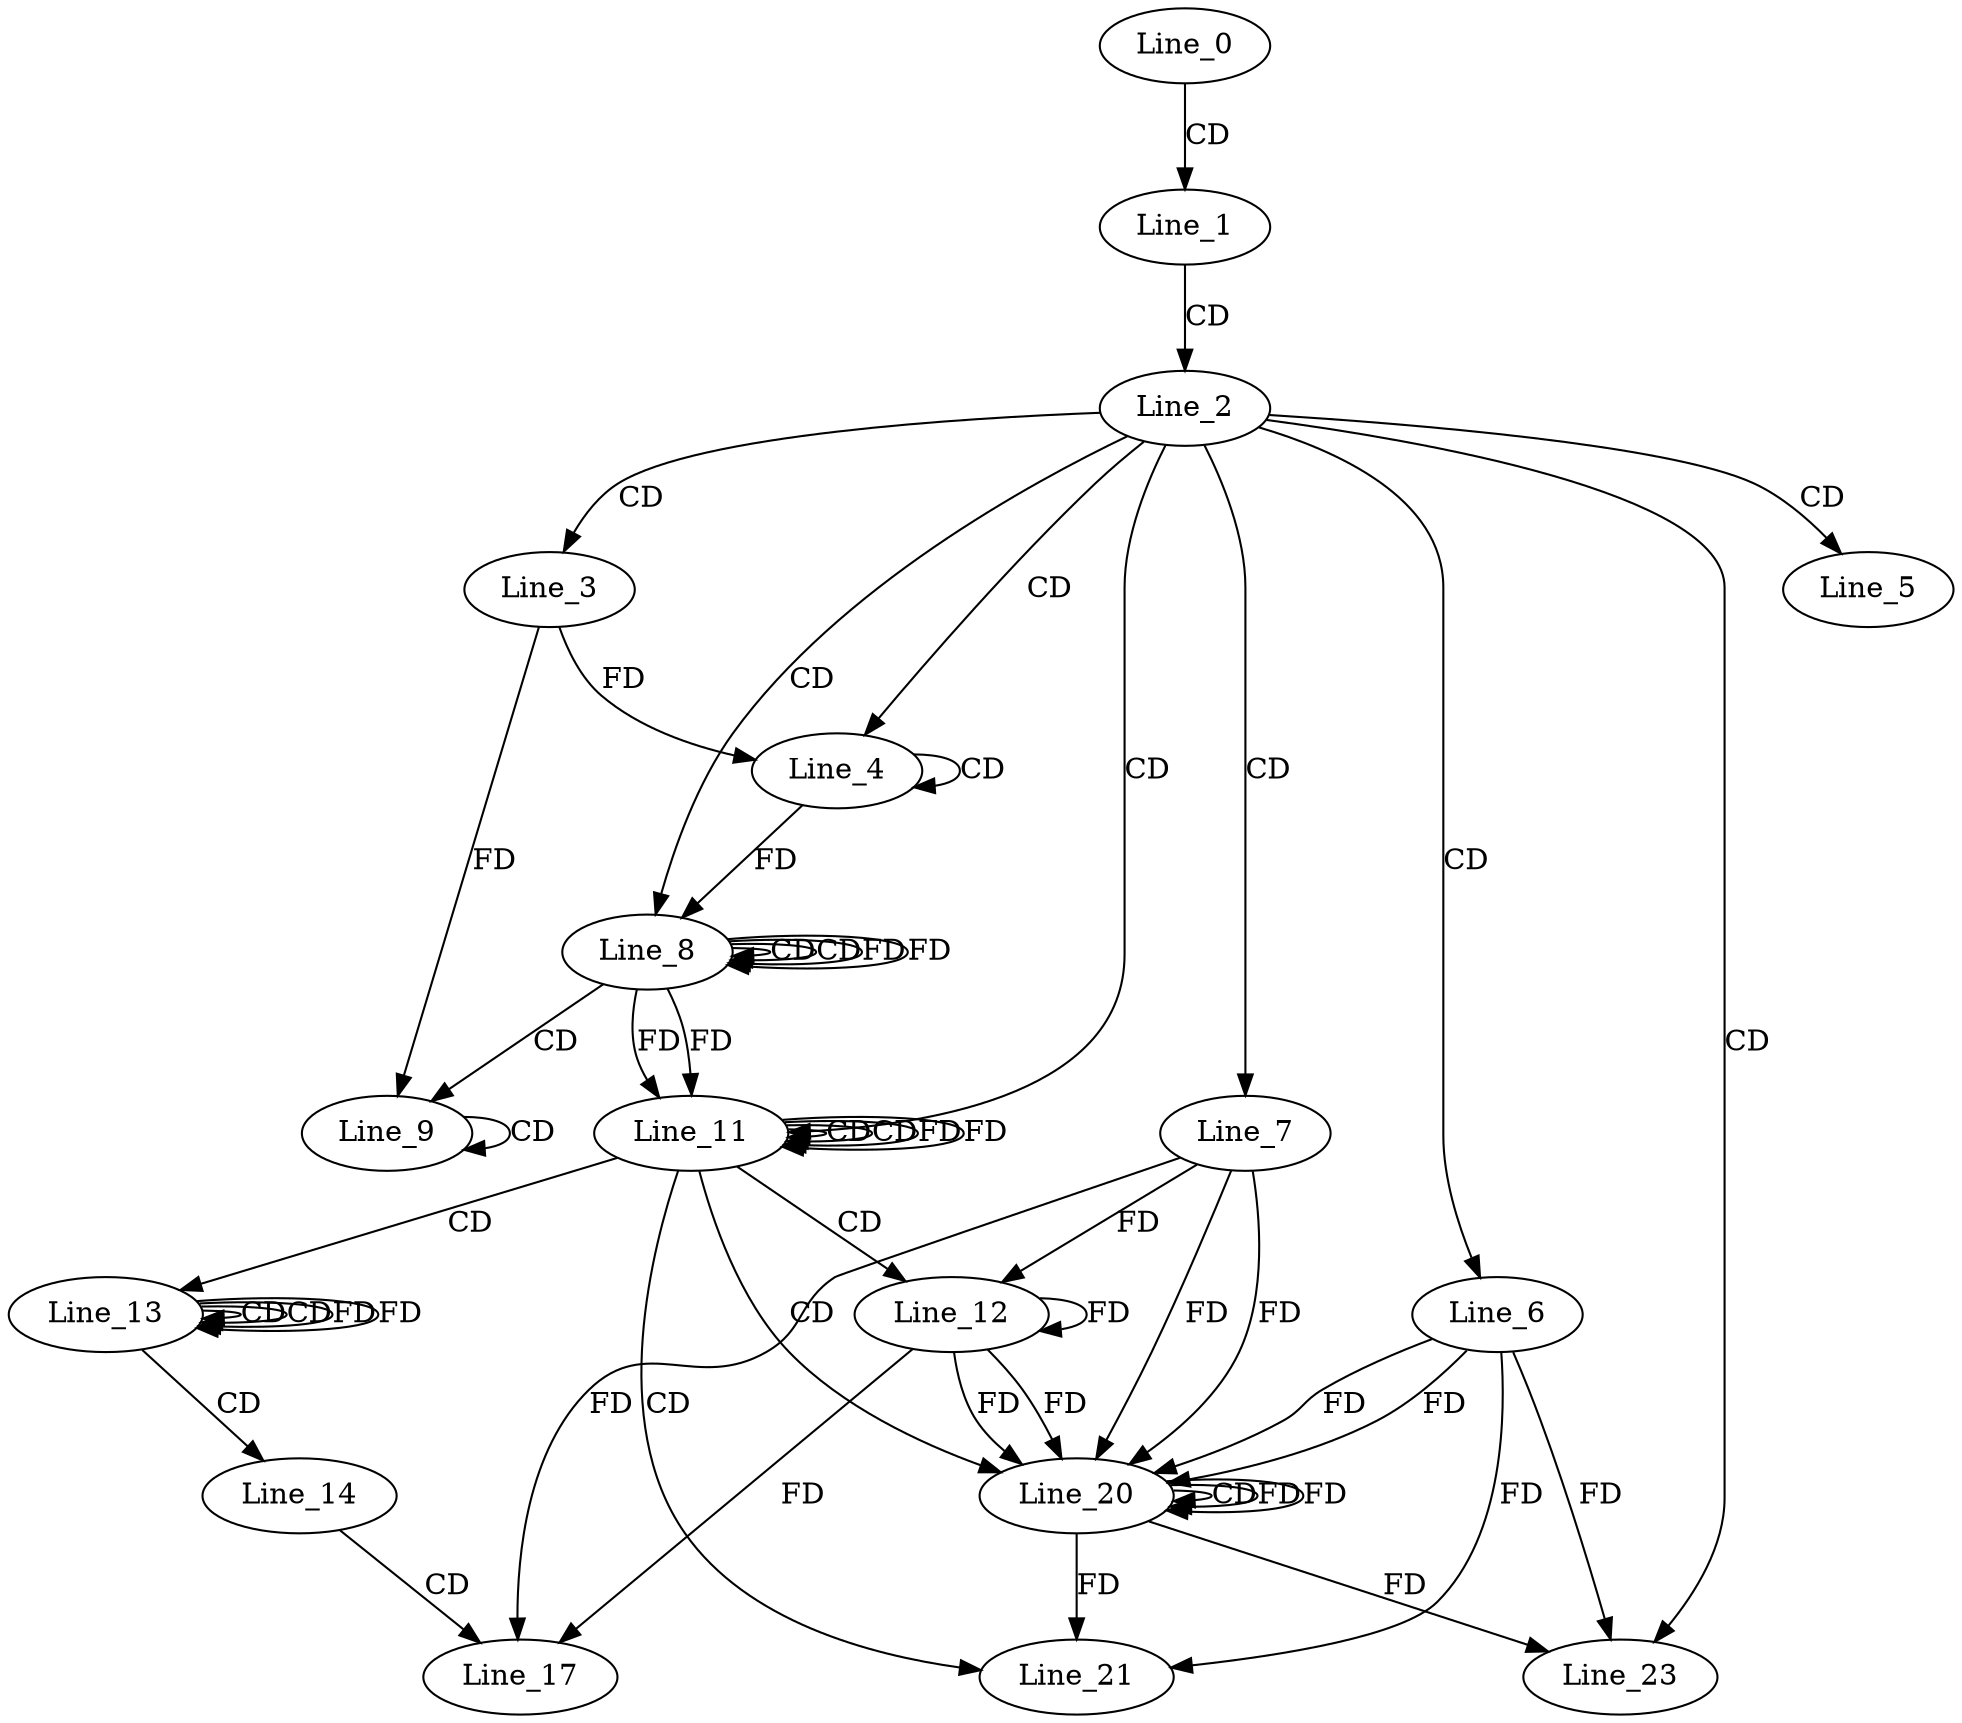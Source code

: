 digraph G {
  Line_0;
  Line_1;
  Line_2;
  Line_3;
  Line_4;
  Line_4;
  Line_5;
  Line_6;
  Line_7;
  Line_8;
  Line_8;
  Line_8;
  Line_9;
  Line_9;
  Line_11;
  Line_11;
  Line_11;
  Line_12;
  Line_13;
  Line_13;
  Line_13;
  Line_14;
  Line_17;
  Line_20;
  Line_20;
  Line_21;
  Line_23;
  Line_0 -> Line_1 [ label="CD" ];
  Line_1 -> Line_2 [ label="CD" ];
  Line_2 -> Line_3 [ label="CD" ];
  Line_2 -> Line_4 [ label="CD" ];
  Line_4 -> Line_4 [ label="CD" ];
  Line_3 -> Line_4 [ label="FD" ];
  Line_2 -> Line_5 [ label="CD" ];
  Line_2 -> Line_6 [ label="CD" ];
  Line_2 -> Line_7 [ label="CD" ];
  Line_2 -> Line_8 [ label="CD" ];
  Line_8 -> Line_8 [ label="CD" ];
  Line_4 -> Line_8 [ label="FD" ];
  Line_8 -> Line_8 [ label="CD" ];
  Line_8 -> Line_8 [ label="FD" ];
  Line_8 -> Line_9 [ label="CD" ];
  Line_9 -> Line_9 [ label="CD" ];
  Line_3 -> Line_9 [ label="FD" ];
  Line_2 -> Line_11 [ label="CD" ];
  Line_11 -> Line_11 [ label="CD" ];
  Line_8 -> Line_11 [ label="FD" ];
  Line_11 -> Line_11 [ label="CD" ];
  Line_11 -> Line_11 [ label="FD" ];
  Line_8 -> Line_11 [ label="FD" ];
  Line_11 -> Line_12 [ label="CD" ];
  Line_12 -> Line_12 [ label="FD" ];
  Line_7 -> Line_12 [ label="FD" ];
  Line_11 -> Line_13 [ label="CD" ];
  Line_13 -> Line_13 [ label="CD" ];
  Line_13 -> Line_13 [ label="CD" ];
  Line_13 -> Line_13 [ label="FD" ];
  Line_13 -> Line_14 [ label="CD" ];
  Line_14 -> Line_17 [ label="CD" ];
  Line_12 -> Line_17 [ label="FD" ];
  Line_7 -> Line_17 [ label="FD" ];
  Line_11 -> Line_20 [ label="CD" ];
  Line_6 -> Line_20 [ label="FD" ];
  Line_12 -> Line_20 [ label="FD" ];
  Line_7 -> Line_20 [ label="FD" ];
  Line_20 -> Line_20 [ label="CD" ];
  Line_20 -> Line_20 [ label="FD" ];
  Line_6 -> Line_20 [ label="FD" ];
  Line_12 -> Line_20 [ label="FD" ];
  Line_7 -> Line_20 [ label="FD" ];
  Line_11 -> Line_21 [ label="CD" ];
  Line_20 -> Line_21 [ label="FD" ];
  Line_6 -> Line_21 [ label="FD" ];
  Line_2 -> Line_23 [ label="CD" ];
  Line_20 -> Line_23 [ label="FD" ];
  Line_6 -> Line_23 [ label="FD" ];
  Line_8 -> Line_8 [ label="FD" ];
  Line_11 -> Line_11 [ label="FD" ];
  Line_20 -> Line_20 [ label="FD" ];
  Line_13 -> Line_13 [ label="FD" ];
}
